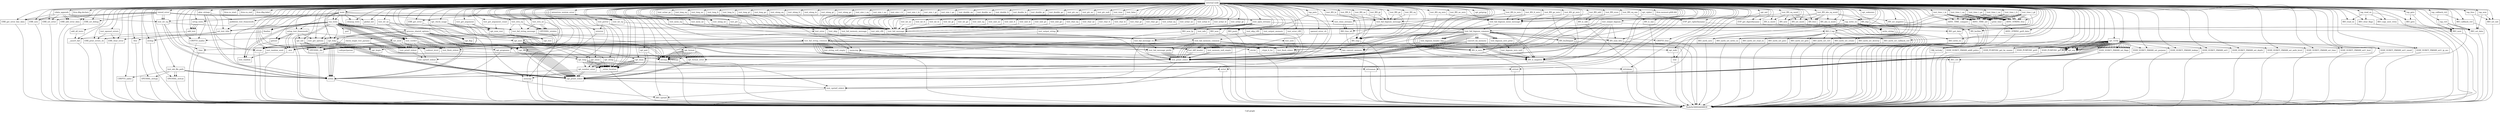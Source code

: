digraph "Call graph" {
	label="Call graph";

	Node0x56002b5ea0b0 [shape=record,label="{external node}"];
	Node0x56002b5ea0b0 -> Node0x56002b648860;
	Node0x56002b5ea0b0 -> Node0x56002b648930;
	Node0x56002b5ea0b0 -> Node0x56002b648b00;
	Node0x56002b5ea0b0 -> Node0x56002b5e8c40;
	Node0x56002b5ea0b0 -> Node0x56002b5e8d20;
	Node0x56002b5ea0b0 -> Node0x56002b648c00;
	Node0x56002b5ea0b0 -> Node0x56002b648ca0;
	Node0x56002b5ea0b0 -> Node0x56002b648c30;
	Node0x56002b5ea0b0 -> Node0x56002b5e8b60;
	Node0x56002b5ea0b0 -> Node0x56002b648de0;
	Node0x56002b5ea0b0 -> Node0x56002b648890;
	Node0x56002b5ea0b0 -> Node0x56002b648a50;
	Node0x56002b5ea0b0 -> Node0x56002b648900;
	Node0x56002b5ea0b0 -> Node0x56002b5e8ee0;
	Node0x56002b5ea0b0 -> Node0x56002b5e8fb0;
	Node0x56002b5ea0b0 -> Node0x56002b5e9050;
	Node0x56002b5ea0b0 -> Node0x56002b5e90c0;
	Node0x56002b5ea0b0 -> Node0x56002b5e9130;
	Node0x56002b5ea0b0 -> Node0x56002b5c1d10;
	Node0x56002b5ea0b0 -> Node0x56002b5c1f70;
	Node0x56002b5ea0b0 -> Node0x56002b5c2160;
	Node0x56002b5ea0b0 -> Node0x56002b5c21d0;
	Node0x56002b5ea0b0 -> Node0x56002b5c2270;
	Node0x56002b5ea0b0 -> Node0x56002b5c2310;
	Node0x56002b5ea0b0 -> Node0x56002b5c23b0;
	Node0x56002b5ea0b0 -> Node0x56002b857200;
	Node0x56002b5ea0b0 -> Node0x56002b8572a0;
	Node0x56002b5ea0b0 -> Node0x56002b857340;
	Node0x56002b5ea0b0 -> Node0x56002b8573b0;
	Node0x56002b5ea0b0 -> Node0x56002b857500;
	Node0x56002b5ea0b0 -> Node0x56002b857420;
	Node0x56002b5ea0b0 -> Node0x56002b8575a0;
	Node0x56002b5ea0b0 -> Node0x56002b857610;
	Node0x56002b5ea0b0 -> Node0x56002b8576b0;
	Node0x56002b5ea0b0 -> Node0x56002b857760;
	Node0x56002b5ea0b0 -> Node0x56002b857970;
	Node0x56002b5ea0b0 -> Node0x56002b8579a0;
	Node0x56002b5ea0b0 -> Node0x56002b857a50;
	Node0x56002b5ea0b0 -> Node0x56002b857bd0;
	Node0x56002b5ea0b0 -> Node0x56002b854ca0;
	Node0x56002b5ea0b0 -> Node0x56002b855050;
	Node0x56002b5ea0b0 -> Node0x56002b855160;
	Node0x56002b5ea0b0 -> Node0x56002b855270;
	Node0x56002b5ea0b0 -> Node0x56002b854f70;
	Node0x56002b5ea0b0 -> Node0x56002b8552a0;
	Node0x56002b5ea0b0 -> Node0x56002b5c1fa0;
	Node0x56002b5ea0b0 -> Node0x56002b857450;
	Node0x56002b5ea0b0 -> Node0x56002b5c2450;
	Node0x56002b5ea0b0 -> Node0x56002b5c20c0;
	Node0x56002b5ea0b0 -> Node0x56002b854d40;
	Node0x56002b5ea0b0 -> Node0x56002b5c1e30;
	Node0x56002b5ea0b0 -> Node0x56002b855480;
	Node0x56002b5ea0b0 -> Node0x56002b8554b0;
	Node0x56002b5ea0b0 -> Node0x56002b855650;
	Node0x56002b5ea0b0 -> Node0x56002b855730;
	Node0x56002b5ea0b0 -> Node0x56002b855760;
	Node0x56002b5ea0b0 -> Node0x56002b8557d0;
	Node0x56002b5ea0b0 -> Node0x56002b8558b0;
	Node0x56002b5ea0b0 -> Node0x56002b855a00;
	Node0x56002b5ea0b0 -> Node0x56002b855a30;
	Node0x56002b5ea0b0 -> Node0x56002b855ba0;
	Node0x56002b5ea0b0 -> Node0x56002b855bd0;
	Node0x56002b5ea0b0 -> Node0x56002b6489e0;
	Node0x56002b5ea0b0 -> Node0x56002b855da0;
	Node0x56002b5ea0b0 -> Node0x56002b855e40;
	Node0x56002b5ea0b0 -> Node0x56002b855ee0;
	Node0x56002b5ea0b0 -> Node0x56002b855f80;
	Node0x56002b5ea0b0 -> Node0x56002b856020;
	Node0x56002b5ea0b0 -> Node0x56002b8560c0;
	Node0x56002b5ea0b0 -> Node0x56002b856160;
	Node0x56002b5ea0b0 -> Node0x56002b856200;
	Node0x56002b5ea0b0 -> Node0x56002b8562a0;
	Node0x56002b5ea0b0 -> Node0x56002b856340;
	Node0x56002b5ea0b0 -> Node0x56002b8563e0;
	Node0x56002b5ea0b0 -> Node0x56002b856480;
	Node0x56002b5ea0b0 -> Node0x56002b854500;
	Node0x56002b5ea0b0 -> Node0x56002b8545a0;
	Node0x56002b5ea0b0 -> Node0x56002b854640;
	Node0x56002b5ea0b0 -> Node0x56002b8546e0;
	Node0x56002b5ea0b0 -> Node0x56002b854780;
	Node0x56002b5ea0b0 -> Node0x56002b854820;
	Node0x56002b5ea0b0 -> Node0x56002b8548c0;
	Node0x56002b5ea0b0 -> Node0x56002b854960;
	Node0x56002b5ea0b0 -> Node0x56002b854a00;
	Node0x56002b5ea0b0 -> Node0x56002b854aa0;
	Node0x56002b5ea0b0 -> Node0x56002b854b40;
	Node0x56002b5ea0b0 -> Node0x56002b854be0;
	Node0x56002b5ea0b0 -> Node0x56002b627d80;
	Node0x56002b5ea0b0 -> Node0x56002b627e20;
	Node0x56002b5ea0b0 -> Node0x56002b627ec0;
	Node0x56002b5ea0b0 -> Node0x56002b627f60;
	Node0x56002b5ea0b0 -> Node0x56002b628000;
	Node0x56002b5ea0b0 -> Node0x56002b6280a0;
	Node0x56002b5ea0b0 -> Node0x56002b5e8c70;
	Node0x56002b5ea0b0 -> Node0x56002b628170;
	Node0x56002b5ea0b0 -> Node0x56002b628210;
	Node0x56002b5ea0b0 -> Node0x56002b6282b0;
	Node0x56002b5ea0b0 -> Node0x56002b628350;
	Node0x56002b5ea0b0 -> Node0x56002b6283f0;
	Node0x56002b5ea0b0 -> Node0x56002b628490;
	Node0x56002b5ea0b0 -> Node0x56002b628530;
	Node0x56002b5ea0b0 -> Node0x56002b6285d0;
	Node0x56002b5ea0b0 -> Node0x56002b628670;
	Node0x56002b5ea0b0 -> Node0x56002b628710;
	Node0x56002b5ea0b0 -> Node0x56002b6287b0;
	Node0x56002b5ea0b0 -> Node0x56002b628850;
	Node0x56002b5ea0b0 -> Node0x56002b6288f0;
	Node0x56002b5ea0b0 -> Node0x56002b628990;
	Node0x56002b5ea0b0 -> Node0x56002b628a30;
	Node0x56002b5ea0b0 -> Node0x56002b628ad0;
	Node0x56002b5ea0b0 -> Node0x56002b628b70;
	Node0x56002b5ea0b0 -> Node0x56002b628c10;
	Node0x56002b5ea0b0 -> Node0x56002b628cb0;
	Node0x56002b5ea0b0 -> Node0x56002b857640;
	Node0x56002b5ea0b0 -> Node0x56002b628d80;
	Node0x56002b5ea0b0 -> Node0x56002b628e20;
	Node0x56002b5ea0b0 -> Node0x56002b5e8bd0;
	Node0x56002b5ea0b0 -> Node0x56002b629010;
	Node0x56002b5ea0b0 -> Node0x56002b629040;
	Node0x56002b5ea0b0 -> Node0x56002b629180;
	Node0x56002b5ea0b0 -> Node0x56002b629220;
	Node0x56002b5ea0b0 -> Node0x56002b629350;
	Node0x56002b5ea0b0 -> Node0x56002b629380;
	Node0x56002b5ea0b0 -> Node0x56002b6294c0;
	Node0x56002b5ea0b0 -> Node0x56002b6295d0;
	Node0x56002b5ea0b0 -> Node0x56002b629600;
	Node0x56002b5ea0b0 -> Node0x56002b629700;
	Node0x56002b5ea0b0 -> Node0x56002b629860;
	Node0x56002b5ea0b0 -> Node0x56002b6298d0;
	Node0x56002b5ea0b0 -> Node0x56002b626db0;
	Node0x56002b5ea0b0 -> Node0x56002b626de0;
	Node0x56002b5ea0b0 -> Node0x56002b626ea0;
	Node0x56002b5ea0b0 -> Node0x56002b626f60;
	Node0x56002b5ea0b0 -> Node0x56002b627060;
	Node0x56002b5ea0b0 -> Node0x56002b6271e0;
	Node0x56002b5ea0b0 -> Node0x56002b627210;
	Node0x56002b5ea0b0 -> Node0x56002b627280;
	Node0x56002b5ea0b0 -> Node0x56002b6273d0;
	Node0x56002b5ea0b0 -> Node0x56002b627440;
	Node0x56002b5ea0b0 -> Node0x56002b627590;
	Node0x56002b5ea0b0 -> Node0x56002b627600;
	Node0x56002b5ea0b0 -> Node0x56002b627790;
	Node0x56002b5ea0b0 -> Node0x56002b627830;
	Node0x56002b5ea0b0 -> Node0x56002b6278a0;
	Node0x56002b5ea0b0 -> Node0x56002b627990;
	Node0x56002b5ea0b0 -> Node0x56002b6279c0;
	Node0x56002b5ea0b0 -> Node0x56002b627ac0;
	Node0x56002b5ea0b0 -> Node0x56002b627b60;
	Node0x56002b5ea0b0 -> Node0x56002b627af0;
	Node0x56002b5ea0b0 -> Node0x56002b627cf0;
	Node0x56002b5ea0b0 -> Node0x56002b629c00;
	Node0x56002b5ea0b0 -> Node0x56002b629c70;
	Node0x56002b5ea0b0 -> Node0x56002b629ca0;
	Node0x56002b5ea0b0 -> Node0x56002b629d50;
	Node0x56002b5ea0b0 -> Node0x56002b629f60;
	Node0x56002b5ea0b0 -> Node0x56002b629fd0;
	Node0x56002b5ea0b0 -> Node0x56002b62a000;
	Node0x56002b5ea0b0 -> Node0x56002b62a230;
	Node0x56002b5ea0b0 -> Node0x56002b62a300;
	Node0x56002b5ea0b0 -> Node0x56002b62a400;
	Node0x56002b5ea0b0 -> Node0x56002b62a430;
	Node0x56002b5ea0b0 -> Node0x56002b62a5b0;
	Node0x56002b5ea0b0 -> Node0x56002b62a730;
	Node0x56002b5ea0b0 -> Node0x56002b62a8b0;
	Node0x56002b5ea0b0 -> Node0x56002b62aa30;
	Node0x56002b5ea0b0 -> Node0x56002b62ac20;
	Node0x56002b5ea0b0 -> Node0x56002b62ac90;
	Node0x56002b5ea0b0 -> Node0x56002b5c1ea0;
	Node0x56002b5ea0b0 -> Node0x56002b5c2650;
	Node0x56002b5ea0b0 -> Node0x56002b62acc0;
	Node0x56002b5ea0b0 -> Node0x56002b5decf0;
	Node0x56002b5ea0b0 -> Node0x56002b5ded60;
	Node0x56002b5ea0b0 -> Node0x56002b5deea0;
	Node0x56002b5ea0b0 -> Node0x56002b5def40;
	Node0x56002b5ea0b0 -> Node0x56002b5defb0;
	Node0x56002b5ea0b0 -> Node0x56002b5df0a0;
	Node0x56002b5ea0b0 -> Node0x56002b5c2880;
	Node0x56002b5ea0b0 -> Node0x56002b5df0d0;
	Node0x56002b5ea0b0 -> Node0x56002b5df190;
	Node0x56002b5ea0b0 -> Node0x56002b5df380;
	Node0x56002b5ea0b0 -> Node0x56002b5df430;
	Node0x56002b5ea0b0 -> Node0x56002b5df460;
	Node0x56002b5ea0b0 -> Node0x56002b5df6e0;
	Node0x56002b5ea0b0 -> Node0x56002b5df710;
	Node0x56002b5ea0b0 -> Node0x56002b5df900;
	Node0x56002b5ea0b0 -> Node0x56002b5df930;
	Node0x56002b5ea0b0 -> Node0x56002b5dfb20;
	Node0x56002b5ea0b0 -> Node0x56002b5c2810;
	Node0x56002b5ea0b0 -> Node0x56002b5dfb50;
	Node0x56002b5ea0b0 -> Node0x56002b5dfd10;
	Node0x56002b5ea0b0 -> Node0x56002b5dfd80;
	Node0x56002b5ea0b0 -> Node0x56002b5dfdf0;
	Node0x56002b5ea0b0 -> Node0x56002b5dfe60;
	Node0x56002b5ea0b0 -> Node0x56002b5dfed0;
	Node0x56002b5ea0b0 -> Node0x56002b5e0310;
	Node0x56002b5ea0b0 -> Node0x56002b5e0380;
	Node0x56002b5ea0b0 -> Node0x56002b5e03f0;
	Node0x56002b5ea0b0 -> Node0x56002b5e0460;
	Node0x56002b5ea0b0 -> Node0x56002b5e04d0;
	Node0x56002b5ea0b0 -> Node0x56002b5e0d50;
	Node0x56002b5ea0b0 -> Node0x56002b5e0dc0;
	Node0x56002b5ea0b0 -> Node0x56002b5e0e30;
	Node0x56002b5ea0b0 -> Node0x56002b5e0ea0;
	Node0x56002b5ea0b0 -> Node0x56002b5c26f0;
	Node0x56002b5ea0b0 -> Node0x56002b5e1210;
	Node0x56002b5ea0b0 -> Node0x56002b5e11a0;
	Node0x56002b5ea0b0 -> Node0x56002b5e12f0;
	Node0x56002b5ea0b0 -> Node0x56002b5c27a0;
	Node0x56002b5ea0b0 -> Node0x56002b5e13c0;
	Node0x56002b5ea0b0 -> Node0x56002b8551d0;
	Node0x56002b5ea0b0 -> Node0x56002b8550c0;
	Node0x56002b5ea0b0 -> Node0x56002b5c2680;
	Node0x56002b5ea0b0 -> Node0x56002b854d10;
	Node0x56002b5ea0b0 -> Node0x56002b5e1420;
	Node0x56002b5ea0b0 -> Node0x56002b5e15b0;
	Node0x56002b5ea0b0 -> Node0x56002b5e1620;
	Node0x56002b5ea0b0 -> Node0x56002b854fe0;
	Node0x56002b5ea0b0 -> Node0x56002b5e1720;
	Node0x56002b5ea0b0 -> Node0x56002b8570e0;
	Node0x56002b5ea0b0 -> Node0x56002b5e17c0;
	Node0x56002b5ea0b0 -> Node0x56002b855350;
	Node0x56002b5ea0b0 -> Node0x56002b5c2050;
	Node0x56002b5ea0b0 -> Node0x56002b5e18c0;
	Node0x56002b5ea0b0 -> Node0x56002b857150;
	Node0x56002b5ea0b0 -> Node0x56002b5e19c0;
	Node0x56002b5ea0b0 -> Node0x56002b628e80;
	Node0x56002b5ea0b0 -> Node0x56002b5e1d60;
	Node0x56002b5ea0b0 -> Node0x56002b5e2260;
	Node0x56002b5ea0b0 -> Node0x56002b6297a0;
	Node0x56002b5ea0b0 -> Node0x56002b5e23f0;
	Node0x56002b5ea0b0 -> Node0x56002b5e2560;
	Node0x56002b5ea0b0 -> Node0x56002b5e2a50;
	Node0x56002b5ea0b0 -> Node0x56002b629970;
	Node0x56002b5ea0b0 -> Node0x56002b5e2ca0;
	Node0x56002b5ea0b0 -> Node0x56002b5e2d10;
	Node0x56002b5ea0b0 -> Node0x56002b629560;
	Node0x56002b5ea0b0 -> Node0x56002b5e2f80;
	Node0x56002b5ea0b0 -> Node0x56002b854db0;
	Node0x56002b5ea0b0 -> Node0x56002b5e1500;
	Node0x56002b5ea0b0 -> Node0x56002b5e3120;
	Node0x56002b5ea0b0 -> Node0x56002b5e37a0;
	Node0x56002b5ea0b0 -> Node0x56002b5e31c0;
	Node0x56002b5ea0b0 -> Node0x56002b5e3a00;
	Node0x56002b5ea0b0 -> Node0x56002b5e3150;
	Node0x56002b5ea0b0 -> Node0x56002b5e3bb0;
	Node0x56002b5ea0b0 -> Node0x56002b5e32c0;
	Node0x56002b5ea0b0 -> Node0x56002b66a8a0;
	Node0x56002b5ea0b0 -> Node0x56002b5e3330;
	Node0x56002b5ea0b0 -> Node0x56002b66aa00;
	Node0x56002b5ea0b0 -> Node0x56002b5e33a0;
	Node0x56002b5ea0b0 -> Node0x56002b66ab80;
	Node0x56002b5ea0b0 -> Node0x56002b5e3410;
	Node0x56002b5ea0b0 -> Node0x56002b66ac90;
	Node0x56002b5ea0b0 -> Node0x56002b5e3480;
	Node0x56002b5ea0b0 -> Node0x56002b66ad80;
	Node0x56002b5ea0b0 -> Node0x56002b5e34f0;
	Node0x56002b5ea0b0 -> Node0x56002b5e3810;
	Node0x56002b5ea0b0 -> Node0x56002b66ae20;
	Node0x56002b5ea0b0 -> Node0x56002b5e3840;
	Node0x56002b5ea0b0 -> Node0x56002b66ac20;
	Node0x56002b5ea0b0 -> Node0x56002b66a940;
	Node0x56002b5ea0b0 -> Node0x56002b5e3aa0;
	Node0x56002b5ea0b0 -> Node0x56002b5e3a30;
	Node0x56002b5ea0b0 -> Node0x56002b5e3b50;
	Node0x56002b5ea0b0 -> Node0x56002b5e38b0;
	Node0x56002b5ea0b0 -> Node0x56002b5dcdc0;
	Node0x56002b648930 [shape=record,label="{preserves_system_error}"];
	Node0x56002b648930 -> Node0x56002b648890;
	Node0x56002b648930 -> Node0x56002b648a50;
	Node0x56002b648930 -> Node0x56002b648890;
	Node0x56002b648930 -> Node0x56002b6489e0;
	Node0x56002b648860 [shape=record,label="{setup_tests}"];
	Node0x56002b648860 -> Node0x56002b648900;
	Node0x56002b648860 -> Node0x56002b648900;
	Node0x56002b648860 -> Node0x56002b648900;
	Node0x56002b648b00 [shape=record,label="{vdata_appends}"];
	Node0x56002b648b00 -> Node0x56002b648c00;
	Node0x56002b648b00 -> Node0x56002b648ca0;
	Node0x56002b648b00 -> Node0x56002b648c30;
	Node0x56002b648b00 -> Node0x56002b648de0;
	Node0x56002b648b00 -> Node0x56002b648de0;
	Node0x56002b648b00 -> Node0x56002b5e8b60;
	Node0x56002b648b00 -> Node0x56002b5e8bd0;
	Node0x56002b5e8c40 [shape=record,label="{raised_error}"];
	Node0x56002b5e8c40 -> Node0x56002b648c00;
	Node0x56002b5e8c40 -> Node0x56002b648ca0;
	Node0x56002b5e8c40 -> Node0x56002b648c30;
	Node0x56002b5e8c40 -> Node0x56002b5e8b60;
	Node0x56002b5e8c40 -> Node0x56002b5e8c70;
	Node0x56002b5e8c40 -> Node0x56002b6489e0;
	Node0x56002b5e8c40 -> Node0x56002b6489e0;
	Node0x56002b5e8c40 -> Node0x56002b5e8bd0;
	Node0x56002b5e8c40 -> Node0x56002b5e8bd0;
	Node0x56002b857500 [shape=record,label="{llvm.dbg.label}"];
	Node0x56002b5c1f70 [shape=record,label="{time}"];
	Node0x56002b5c1f70 -> Node0x56002b648830;
	Node0x56002b5c2160 [shape=record,label="{pulldown_test_framework}"];
	Node0x56002b5c2160 -> Node0x56002b5c21d0;
	Node0x56002b5c21d0 [shape=record,label="{set_test_title}"];
	Node0x56002b5c21d0 -> Node0x56002b5c2270;
	Node0x56002b5c21d0 -> Node0x56002b5c2310;
	Node0x56002b5c2270 [shape=record,label="{free}"];
	Node0x56002b5c2270 -> Node0x56002b648830;
	Node0x56002b5c2310 [shape=record,label="{strdup}"];
	Node0x56002b5c2310 -> Node0x56002b648830;
	Node0x56002b5c23b0 [shape=record,label="{run_tests}"];
	Node0x56002b5c23b0 -> Node0x56002b5c2420;
	Node0x56002b5c23b0 -> Node0x56002b5c1fa0;
	Node0x56002b5c23b0 -> Node0x56002b5c1fa0;
	Node0x56002b5c23b0 -> Node0x56002b5c1fa0;
	Node0x56002b5c23b0 -> Node0x56002b5c2050;
	Node0x56002b5c23b0 -> Node0x56002b5c2450;
	Node0x56002b5c23b0 -> Node0x56002b5c1fa0;
	Node0x56002b5c23b0 -> Node0x56002b5c1fa0;
	Node0x56002b5c23b0 -> Node0x56002b5c2050;
	Node0x56002b5c23b0 -> Node0x56002b5c21d0;
	Node0x56002b5c23b0 -> Node0x56002b648830;
	Node0x56002b5c23b0 -> Node0x56002b5c2500;
	Node0x56002b5c23b0 -> Node0x56002b5c2570;
	Node0x56002b5c23b0 -> Node0x56002b5c1fa0;
	Node0x56002b5c23b0 -> Node0x56002b5c1fa0;
	Node0x56002b5c23b0 -> Node0x56002b5c2050;
	Node0x56002b5c23b0 -> Node0x56002b5c2450;
	Node0x56002b5c23b0 -> Node0x56002b5c25e0;
	Node0x56002b5c23b0 -> Node0x56002b5c21d0;
	Node0x56002b5c23b0 -> Node0x56002b648830;
	Node0x56002b5c23b0 -> Node0x56002b5c2570;
	Node0x56002b5c23b0 -> Node0x56002b5c2500;
	Node0x56002b5c23b0 -> Node0x56002b5c2500;
	Node0x56002b5c23b0 -> Node0x56002b5c2500;
	Node0x56002b5c2420 [shape=record,label="{process_shared_options}"];
	Node0x56002b5c2420 -> Node0x56002b5c2650;
	Node0x56002b5c2420 -> Node0x56002b5c26f0;
	Node0x56002b5c2420 -> Node0x56002b5c1e30;
	Node0x56002b5c2420 -> Node0x56002b5c2680;
	Node0x56002b5c2420 -> Node0x56002b5c27a0;
	Node0x56002b5c2420 -> Node0x56002b5c2810;
	Node0x56002b5c2420 -> Node0x56002b5c27a0;
	Node0x56002b5c2420 -> Node0x56002b5c2810;
	Node0x56002b5c2420 -> Node0x56002b5c2880;
	Node0x56002b5c2420 -> Node0x56002b5c2810;
	Node0x56002b5c2420 -> Node0x56002b5c2880;
	Node0x56002b5c2420 -> Node0x56002b5c2810;
	Node0x56002b5c2420 -> Node0x56002b5c2880;
	Node0x56002b5c2420 -> Node0x56002b5c1dc0;
	Node0x56002b5c2420 -> Node0x56002b8570b0;
	Node0x56002b5c2500 [shape=record,label="{test_verdict}"];
	Node0x56002b5c2500 -> Node0x56002b5c2050;
	Node0x56002b5c2500 -> Node0x56002b857150;
	Node0x56002b5c2500 -> Node0x56002b5c1fa0;
	Node0x56002b5c2500 -> Node0x56002b8570e0;
	Node0x56002b5c2500 -> Node0x56002b5c1fa0;
	Node0x56002b5c2500 -> Node0x56002b5c1fa0;
	Node0x56002b5c2500 -> Node0x56002b5c2050;
	Node0x56002b6295d0 [shape=record,label="{test_mem_ne}"];
	Node0x56002b6295d0 -> Node0x56002b6294c0;
	Node0x56002b6295d0 -> Node0x56002b629560;
	Node0x56002b629600 [shape=record,label="{test_BN_eq}"];
	Node0x56002b629600 -> Node0x56002b629700;
	Node0x56002b629600 -> Node0x56002b6297a0;
	Node0x56002b629700 [shape=record,label="{BN_cmp}"];
	Node0x56002b629700 -> Node0x56002b648830;
	Node0x56002b629860 [shape=record,label="{test_BN_eq_zero}"];
	Node0x56002b629860 -> Node0x56002b6298d0;
	Node0x56002b629860 -> Node0x56002b629970;
	Node0x56002b6298d0 [shape=record,label="{BN_is_zero}"];
	Node0x56002b6298d0 -> Node0x56002b648830;
	Node0x56002b626db0 [shape=record,label="{test_BN_ne}"];
	Node0x56002b626db0 -> Node0x56002b629700;
	Node0x56002b626db0 -> Node0x56002b6297a0;
	Node0x56002b626de0 [shape=record,label="{test_BN_ne_zero}"];
	Node0x56002b626de0 -> Node0x56002b6298d0;
	Node0x56002b626de0 -> Node0x56002b629970;
	Node0x56002b626ea0 [shape=record,label="{test_BN_gt}"];
	Node0x56002b626ea0 -> Node0x56002b629700;
	Node0x56002b626ea0 -> Node0x56002b6297a0;
	Node0x56002b626f60 [shape=record,label="{test_BN_gt_zero}"];
	Node0x56002b626f60 -> Node0x56002b627060;
	Node0x56002b626f60 -> Node0x56002b6298d0;
	Node0x56002b626f60 -> Node0x56002b629970;
	Node0x56002b5e3120 [shape=record,label="{BIO_meth_new}"];
	Node0x56002b5e3120 -> Node0x56002b648830;
	Node0x56002b5e37a0 [shape=record,label="{tap_write_ex}"];
	Node0x56002b5e37a0 -> Node0x56002b5e3810;
	Node0x56002b5e37a0 -> Node0x56002b5e38b0;
	Node0x56002b5e37a0 -> Node0x56002b5e3840;
	Node0x56002b5e37a0 -> Node0x56002b5e9050;
	Node0x56002b5e37a0 -> Node0x56002b5e3960;
	Node0x56002b5e37a0 -> Node0x56002b5e3960;
	Node0x56002b5e37a0 -> Node0x56002b5e3960;
	Node0x56002b5e37a0 -> Node0x56002b5e3840;
	Node0x56002b5e31c0 [shape=record,label="{BIO_meth_set_write_ex}"];
	Node0x56002b5e31c0 -> Node0x56002b648830;
	Node0x56002b5e3a00 [shape=record,label="{tap_read_ex}"];
	Node0x56002b5e3a00 -> Node0x56002b5e3810;
	Node0x56002b5e3a00 -> Node0x56002b5e3aa0;
	Node0x56002b5e3a00 -> Node0x56002b5e3a30;
	Node0x56002b5e3a00 -> Node0x56002b5e3b50;
	Node0x56002b5e3150 [shape=record,label="{BIO_meth_set_read_ex}"];
	Node0x56002b5e3150 -> Node0x56002b648830;
	Node0x56002b5e3bb0 [shape=record,label="{tap_puts}"];
	Node0x56002b5e3bb0 -> Node0x56002b857610;
	Node0x56002b5e3bb0 -> Node0x56002b5e37a0;
	Node0x56002b5e32c0 [shape=record,label="{BIO_meth_set_puts}"];
	Node0x56002b5e32c0 -> Node0x56002b648830;
	Node0x56002b66a8a0 [shape=record,label="{tap_gets}"];
	Node0x56002b66a8a0 -> Node0x56002b5e3810;
	Node0x56002b66a8a0 -> Node0x56002b66a940;
	Node0x56002b5e3330 [shape=record,label="{BIO_meth_set_gets}"];
	Node0x56002b5e3330 -> Node0x56002b648830;
	Node0x56002b66aa00 [shape=record,label="{tap_ctrl}"];
	Node0x56002b66aa00 -> Node0x56002b5e3810;
	Node0x56002b66aa00 -> Node0x56002b5e3840;
	Node0x56002b66aa00 -> Node0x56002b5e18c0;
	Node0x56002b5e33a0 [shape=record,label="{BIO_meth_set_ctrl}"];
	Node0x56002b5e33a0 -> Node0x56002b648830;
	Node0x56002b66ab80 [shape=record,label="{tap_new}"];
	Node0x56002b66ab80 -> Node0x56002b5e3840;
	Node0x56002b66ab80 -> Node0x56002b66ac20;
	Node0x56002b5e3410 [shape=record,label="{BIO_meth_set_create}"];
	Node0x56002b5e3410 -> Node0x56002b648830;
	Node0x56002b66ac90 [shape=record,label="{tap_free}"];
	Node0x56002b66ac90 -> Node0x56002b5e3840;
	Node0x56002b66ac90 -> Node0x56002b66ac20;
	Node0x56002b5e3480 [shape=record,label="{BIO_meth_set_destroy}"];
	Node0x56002b5e3480 -> Node0x56002b648830;
	Node0x56002b66ad80 [shape=record,label="{tap_callback_ctrl}"];
	Node0x56002b66ad80 -> Node0x56002b5e3810;
	Node0x56002b66ad80 -> Node0x56002b66ae20;
	Node0x56002b5e34f0 [shape=record,label="{BIO_meth_set_callback_ctrl}"];
	Node0x56002b5e34f0 -> Node0x56002b648830;
	Node0x56002b5e8d20 [shape=record,label="{llvm.dbg.declare}"];
	Node0x56002b648c00 [shape=record,label="{ERR_new}"];
	Node0x56002b648c00 -> Node0x56002b648830;
	Node0x56002b648ca0 [shape=record,label="{ERR_set_debug}"];
	Node0x56002b648ca0 -> Node0x56002b648830;
	Node0x56002b648c30 [shape=record,label="{ERR_set_error}"];
	Node0x56002b648c30 -> Node0x56002b648830;
	Node0x56002b5e8b60 [shape=record,label="{ERR_get_error_line_data}"];
	Node0x56002b5e8b60 -> Node0x56002b648830;
	Node0x56002b648de0 [shape=record,label="{ERR_add_error_data}"];
	Node0x56002b648de0 -> Node0x56002b648830;
	Node0x56002b648890 [shape=record,label="{__errno_location}"];
	Node0x56002b648890 -> Node0x56002b648830;
	Node0x56002b648a50 [shape=record,label="{ERR_get_error}"];
	Node0x56002b648a50 -> Node0x56002b648830;
	Node0x56002b648900 [shape=record,label="{add_test}"];
	Node0x56002b648900 -> Node0x56002b5e8ee0;
	Node0x56002b5e8ee0 [shape=record,label="{__assert_fail}"];
	Node0x56002b5e8ee0 -> Node0x56002b648830;
	Node0x56002b5e8fb0 [shape=record,label="{add_all_tests}"];
	Node0x56002b5e8fb0 -> Node0x56002b5e8ee0;
	Node0x56002b5e9050 [shape=record,label="{subtest_level}"];
	Node0x56002b5e90c0 [shape=record,label="{setup_test_framework}"];
	Node0x56002b5e90c0 -> Node0x56002b5e9130;
	Node0x56002b5e90c0 -> Node0x56002b5e9130;
	Node0x56002b5e90c0 -> Node0x56002b5c1d10;
	Node0x56002b5e90c0 -> Node0x56002b5c1d10;
	Node0x56002b5e90c0 -> Node0x56002b5c1dc0;
	Node0x56002b5e90c0 -> Node0x56002b5c1e30;
	Node0x56002b5e90c0 -> Node0x56002b5c1ea0;
	Node0x56002b5e9130 [shape=record,label="{getenv}"];
	Node0x56002b5e9130 -> Node0x56002b648830;
	Node0x56002b5c1d10 [shape=record,label="{atoi}"];
	Node0x56002b5c1d10 -> Node0x56002b648830;
	Node0x56002b5c1dc0 [shape=record,label="{set_seed}"];
	Node0x56002b5c1dc0 -> Node0x56002b5c1f70;
	Node0x56002b5c1dc0 -> Node0x56002b5e9050;
	Node0x56002b5c1dc0 -> Node0x56002b5c1fa0;
	Node0x56002b5c1dc0 -> Node0x56002b5c2050;
	Node0x56002b5c1dc0 -> Node0x56002b5c20c0;
	Node0x56002b628a30 [shape=record,label="{test_double_gt}"];
	Node0x56002b628a30 -> Node0x56002b855c40;
	Node0x56002b628ad0 [shape=record,label="{test_double_ge}"];
	Node0x56002b628ad0 -> Node0x56002b855c40;
	Node0x56002b628b70 [shape=record,label="{test_ptr_eq}"];
	Node0x56002b628b70 -> Node0x56002b855c40;
	Node0x56002b628c10 [shape=record,label="{test_ptr_ne}"];
	Node0x56002b628c10 -> Node0x56002b855c40;
	Node0x56002b628cb0 [shape=record,label="{test_ptr_null}"];
	Node0x56002b628cb0 -> Node0x56002b855c40;
	Node0x56002b857640 [shape=record,label="{test_ptr}"];
	Node0x56002b857640 -> Node0x56002b855c40;
	Node0x56002b628d80 [shape=record,label="{test_true}"];
	Node0x56002b628d80 -> Node0x56002b855c40;
	Node0x56002b628e20 [shape=record,label="{test_false}"];
	Node0x56002b628e20 -> Node0x56002b855c40;
	Node0x56002b627060 [shape=record,label="{BN_is_negative}"];
	Node0x56002b627060 -> Node0x56002b648830;
	Node0x56002b6271e0 [shape=record,label="{test_BN_ge}"];
	Node0x56002b6271e0 -> Node0x56002b629700;
	Node0x56002b6271e0 -> Node0x56002b6297a0;
	Node0x56002b627210 [shape=record,label="{test_BN_ge_zero}"];
	Node0x56002b627210 -> Node0x56002b627060;
	Node0x56002b627210 -> Node0x56002b6298d0;
	Node0x56002b627210 -> Node0x56002b629970;
	Node0x56002b627280 [shape=record,label="{test_BN_lt}"];
	Node0x56002b627280 -> Node0x56002b629700;
	Node0x56002b627280 -> Node0x56002b6297a0;
	Node0x56002b6273d0 [shape=record,label="{test_BN_lt_zero}"];
	Node0x56002b6273d0 -> Node0x56002b627060;
	Node0x56002b6273d0 -> Node0x56002b6298d0;
	Node0x56002b6273d0 -> Node0x56002b629970;
	Node0x56002b627440 [shape=record,label="{test_BN_le}"];
	Node0x56002b627440 -> Node0x56002b629700;
	Node0x56002b627440 -> Node0x56002b6297a0;
	Node0x56002b627590 [shape=record,label="{test_BN_le_zero}"];
	Node0x56002b627590 -> Node0x56002b627060;
	Node0x56002b627590 -> Node0x56002b6298d0;
	Node0x56002b627590 -> Node0x56002b629970;
	Node0x56002b627600 [shape=record,label="{test_BN_eq_one}"];
	Node0x56002b627600 -> Node0x56002b627790;
	Node0x56002b627600 -> Node0x56002b629970;
	Node0x56002b627790 [shape=record,label="{BN_is_one}"];
	Node0x56002b627790 -> Node0x56002b648830;
	Node0x56002b5e2330 [shape=record,label="{test_bignum_header_line}"];
	Node0x56002b5e2330 -> Node0x56002b857450;
	Node0x56002b5e24f0 [shape=record,label="{test_bignum_zero_print}"];
	Node0x56002b5e24f0 -> Node0x56002b5e2b20;
	Node0x56002b5e24f0 -> Node0x56002b857450;
	Node0x56002b5e2560 [shape=record,label="{BN_bn2binpad}"];
	Node0x56002b5e2560 -> Node0x56002b648830;
	Node0x56002b5e29e0 [shape=record,label="{convert_bn_memory}"];
	Node0x56002b5e29e0 -> Node0x56002b6298d0;
	Node0x56002b5e29e0 -> Node0x56002b5e2bf0;
	Node0x56002b5e29e0 -> Node0x56002b627060;
	Node0x56002b5e29e0 -> Node0x56002b627060;
	Node0x56002b5e29e0 -> Node0x56002b627060;
	Node0x56002b5e29e0 -> Node0x56002b857610;
	Node0x56002b5e29e0 -> Node0x56002b857760;
	Node0x56002b5e2a50 [shape=record,label="{CRYPTO_free}"];
	Node0x56002b5e2a50 -> Node0x56002b648830;
	Node0x56002b5e2bf0 [shape=record,label="{hex_convert_memory}"];
	Node0x56002b5e2b20 [shape=record,label="{test_bignum_zero_null}"];
	Node0x56002b5e2b20 -> Node0x56002b627060;
	Node0x56002b629970 [shape=record,label="{test_fail_bignum_mono_message}"];
	Node0x56002b629970 -> Node0x56002b5e2300;
	Node0x56002b629970 -> Node0x56002b857450;
	Node0x56002b5e2ca0 [shape=record,label="{test_output_bignum}"];
	Node0x56002b5e2ca0 -> Node0x56002b6298d0;
	Node0x56002b5e2ca0 -> Node0x56002b5e2b20;
	Node0x56002b5e2ca0 -> Node0x56002b857450;
	Node0x56002b5e2ca0 -> Node0x56002b5e23f0;
	Node0x56002b5e2ca0 -> Node0x56002b5e2d10;
	Node0x56002b5e2ca0 -> Node0x56002b5e2bf0;
	Node0x56002b5e2ca0 -> Node0x56002b627060;
	Node0x56002b5e2ca0 -> Node0x56002b857450;
	Node0x56002b5e2ca0 -> Node0x56002b5e2300;
	Node0x56002b5e2d10 [shape=record,label="{BN_bn2bin}"];
	Node0x56002b5e2d10 -> Node0x56002b648830;
	Node0x56002b629560 [shape=record,label="{test_fail_memory_message}"];
	Node0x56002b629560 -> Node0x56002b5e2f50;
	Node0x56002b629560 -> Node0x56002b857450;
	Node0x56002b5e2f50 [shape=record,label="{test_fail_memory_common}"];
	Node0x56002b5e2f50 -> Node0x56002b855480;
	Node0x56002b5e2f50 -> Node0x56002b5e2ff0;
	Node0x56002b5e2f50 -> Node0x56002b5e1be0;
	Node0x56002b5e2f50 -> Node0x56002b5e2ff0;
	Node0x56002b5e2f50 -> Node0x56002b5e2ff0;
	Node0x56002b5e2f50 -> Node0x56002b6294c0;
	Node0x56002b5e2f50 -> Node0x56002b5e1be0;
	Node0x56002b5e2f50 -> Node0x56002b5e2bf0;
	Node0x56002b5e2f50 -> Node0x56002b5e2bf0;
	Node0x56002b5e2f50 -> Node0x56002b857450;
	Node0x56002b5e2f50 -> Node0x56002b5e2ff0;
	Node0x56002b5e2f50 -> Node0x56002b857450;
	Node0x56002b5e2f50 -> Node0x56002b5e2ff0;
	Node0x56002b5e2f50 -> Node0x56002b857450;
	Node0x56002b5e2f50 -> Node0x56002b857450;
	Node0x56002b5e2f50 -> Node0x56002b857150;
	Node0x56002b5e2ff0 [shape=record,label="{test_memory_null_empty}"];
	Node0x56002b5e2ff0 -> Node0x56002b857450;
	Node0x56002b5e2ff0 -> Node0x56002b857450;
	Node0x56002b5e2f80 [shape=record,label="{test_output_memory}"];
	Node0x56002b5e2f80 -> Node0x56002b5e2f50;
	Node0x56002b854db0 [shape=record,label="{global_init}"];
	Node0x56002b5e1500 [shape=record,label="{BIO_f_tap}"];
	Node0x56002b5e1500 -> Node0x56002b5e3120;
	Node0x56002b5e1500 -> Node0x56002b5e31c0;
	Node0x56002b5e1500 -> Node0x56002b5e3150;
	Node0x56002b5e1500 -> Node0x56002b5e32c0;
	Node0x56002b5e1500 -> Node0x56002b5e3330;
	Node0x56002b5e1500 -> Node0x56002b5e33a0;
	Node0x56002b5e1500 -> Node0x56002b5e3410;
	Node0x56002b5e1500 -> Node0x56002b5e3480;
	Node0x56002b5e1500 -> Node0x56002b5e34f0;
	Node0x56002b5c2570 [shape=record,label="{finalize}"];
	Node0x56002b5c2570 -> Node0x56002b857200;
	Node0x56002b5c2570 -> Node0x56002b8572a0;
	Node0x56002b5c25e0 [shape=record,label="{gcd}"];
	Node0x56002b857200 [shape=record,label="{ERR_clear_error}"];
	Node0x56002b857200 -> Node0x56002b648830;
	Node0x56002b8572a0 [shape=record,label="{ERR_print_errors_cb}"];
	Node0x56002b8572a0 -> Node0x56002b648830;
	Node0x56002b857340 [shape=record,label="{llvm.va_start}"];
	Node0x56002b8573b0 [shape=record,label="{llvm.va_end}"];
	Node0x56002b8570b0 [shape=record,label="{check_single_test_params}"];
	Node0x56002b8570b0 -> Node0x56002b857420;
	Node0x56002b8570b0 -> Node0x56002b5c1d10;
	Node0x56002b8570b0 -> Node0x56002b857450;
	Node0x56002b8570b0 -> Node0x56002b857450;
	Node0x56002b8570b0 -> Node0x56002b857450;
	Node0x56002b857420 [shape=record,label="{strcmp}"];
	Node0x56002b857420 -> Node0x56002b648830;
	Node0x56002b8575a0 [shape=record,label="{glue_strings}"];
	Node0x56002b8575a0 -> Node0x56002b857610;
	Node0x56002b8575a0 -> Node0x56002b8576b0;
	Node0x56002b8575a0 -> Node0x56002b857640;
	Node0x56002b8575a0 -> Node0x56002b857760;
	Node0x56002b8575a0 -> Node0x56002b857610;
	Node0x56002b857610 [shape=record,label="{strlen}"];
	Node0x56002b857610 -> Node0x56002b648830;
	Node0x56002b8576b0 [shape=record,label="{CRYPTO_malloc}"];
	Node0x56002b8576b0 -> Node0x56002b648830;
	Node0x56002b857760 [shape=record,label="{strcpy}"];
	Node0x56002b857760 -> Node0x56002b648830;
	Node0x56002b857970 [shape=record,label="{test_mk_file_path}"];
	Node0x56002b857970 -> Node0x56002b857610;
	Node0x56002b857970 -> Node0x56002b857610;
	Node0x56002b857970 -> Node0x56002b857610;
	Node0x56002b857970 -> Node0x56002b8579a0;
	Node0x56002b857970 -> Node0x56002b857a50;
	Node0x56002b857970 -> Node0x56002b857bd0;
	Node0x56002b857970 -> Node0x56002b857bd0;
	Node0x56002b8579a0 [shape=record,label="{CRYPTO_zalloc}"];
	Node0x56002b8579a0 -> Node0x56002b648830;
	Node0x56002b857a50 [shape=record,label="{OPENSSL_strlcpy}"];
	Node0x56002b857a50 -> Node0x56002b648830;
	Node0x56002b857bd0 [shape=record,label="{OPENSSL_strlcat}"];
	Node0x56002b857bd0 -> Node0x56002b648830;
	Node0x56002b854ca0 [shape=record,label="{main}"];
	Node0x56002b854ca0 -> Node0x56002b854d10;
	Node0x56002b854ca0 -> Node0x56002b854db0;
	Node0x56002b854ca0 -> Node0x56002b857450;
	Node0x56002b854ca0 -> Node0x56002b5e90c0;
	Node0x56002b854ca0 -> Node0x56002b648860;
	Node0x56002b854ca0 -> Node0x56002b5c23b0;
	Node0x56002b854ca0 -> Node0x56002b854d40;
	Node0x56002b854ca0 -> Node0x56002b854f70;
	Node0x56002b854ca0 -> Node0x56002b5c1e30;
	Node0x56002b854ca0 -> Node0x56002b5c2680;
	Node0x56002b854ca0 -> Node0x56002b5c2160;
	Node0x56002b854ca0 -> Node0x56002b854fe0;
	Node0x56002b855050 [shape=record,label="{test_get_argument_count}"];
	Node0x56002b855050 -> Node0x56002b8550c0;
	Node0x56002b855160 [shape=record,label="{test_get_argument}"];
	Node0x56002b855160 -> Node0x56002b8551d0;
	Node0x56002b855160 -> Node0x56002b855270;
	Node0x56002b855160 -> Node0x56002b8550c0;
	Node0x56002b627e20 [shape=record,label="{test_long_lt}"];
	Node0x56002b627e20 -> Node0x56002b855c40;
	Node0x56002b627ec0 [shape=record,label="{test_long_le}"];
	Node0x56002b627ec0 -> Node0x56002b855c40;
	Node0x56002b627f60 [shape=record,label="{test_long_gt}"];
	Node0x56002b627f60 -> Node0x56002b855c40;
	Node0x56002b628000 [shape=record,label="{test_long_ge}"];
	Node0x56002b628000 -> Node0x56002b855c40;
	Node0x56002b6280a0 [shape=record,label="{test_ulong_eq}"];
	Node0x56002b6280a0 -> Node0x56002b855c40;
	Node0x56002b5e8c70 [shape=record,label="{test_ulong_ne}"];
	Node0x56002b5e8c70 -> Node0x56002b855c40;
	Node0x56002b628170 [shape=record,label="{test_ulong_lt}"];
	Node0x56002b628170 -> Node0x56002b855c40;
	Node0x56002b628210 [shape=record,label="{test_ulong_le}"];
	Node0x56002b628210 -> Node0x56002b855c40;
	Node0x56002b855270 [shape=record,label="{OPENSSL_die}"];
	Node0x56002b855270 -> Node0x56002b648830;
	Node0x56002b854f70 [shape=record,label="{opt_check_usage}"];
	Node0x56002b854f70 -> Node0x56002b8551d0;
	Node0x56002b854f70 -> Node0x56002b8550c0;
	Node0x56002b854f70 -> Node0x56002b857450;
	Node0x56002b854f70 -> Node0x56002b857450;
	Node0x56002b8552a0 [shape=record,label="{opt_printf_stderr}"];
	Node0x56002b8552a0 -> Node0x56002b855350;
	Node0x56002b5c1fa0 [shape=record,label="{test_printf_stdout}"];
	Node0x56002b5c1fa0 -> Node0x56002b8570e0;
	Node0x56002b857450 [shape=record,label="{test_printf_stderr}"];
	Node0x56002b857450 -> Node0x56002b855350;
	Node0x56002b5c2450 [shape=record,label="{test_random}"];
	Node0x56002b5c20c0 [shape=record,label="{test_random_seed}"];
	Node0x56002b5c20c0 -> Node0x56002b5c2450;
	Node0x56002b854d40 [shape=record,label="{cleanup_tests}"];
	Node0x56002b5c1e30 [shape=record,label="{test_get_options}"];
	Node0x56002b855480 [shape=record,label="{test_fail_message_prefix}"];
	Node0x56002b855480 -> Node0x56002b857450;
	Node0x56002b855480 -> Node0x56002b857450;
	Node0x56002b855480 -> Node0x56002b857450;
	Node0x56002b855480 -> Node0x56002b857450;
	Node0x56002b855480 -> Node0x56002b857450;
	Node0x56002b855480 -> Node0x56002b857450;
	Node0x56002b8554b0 [shape=record,label="{test_info_c90}"];
	Node0x56002b8554b0 -> Node0x56002b8555f0;
	Node0x56002b8555f0 [shape=record,label="{test_fail_message_va}"];
	Node0x56002b8555f0 -> Node0x56002b855480;
	Node0x56002b8555f0 -> Node0x56002b855350;
	Node0x56002b8555f0 -> Node0x56002b857450;
	Node0x56002b8555f0 -> Node0x56002b857150;
	Node0x56002b855650 [shape=record,label="{test_info}"];
	Node0x56002b855650 -> Node0x56002b8555f0;
	Node0x56002b855730 [shape=record,label="{test_error_c90}"];
	Node0x56002b855730 -> Node0x56002b8555f0;
	Node0x56002b855730 -> Node0x56002b857450;
	Node0x56002b855760 [shape=record,label="{test_error}"];
	Node0x56002b855760 -> Node0x56002b8555f0;
	Node0x56002b855760 -> Node0x56002b857450;
	Node0x56002b8557d0 [shape=record,label="{test_perror}"];
	Node0x56002b8557d0 -> Node0x56002b648890;
	Node0x56002b8557d0 -> Node0x56002b8558b0;
	Node0x56002b8557d0 -> Node0x56002b855760;
	Node0x56002b8558b0 [shape=record,label="{strerror}"];
	Node0x56002b8558b0 -> Node0x56002b648830;
	Node0x56002b855a00 [shape=record,label="{test_note}"];
	Node0x56002b855a00 -> Node0x56002b855350;
	Node0x56002b855a00 -> Node0x56002b857450;
	Node0x56002b855a00 -> Node0x56002b857150;
	Node0x56002b855a30 [shape=record,label="{test_skip}"];
	Node0x56002b855a30 -> Node0x56002b8555f0;
	Node0x56002b855ba0 [shape=record,label="{test_skip_c90}"];
	Node0x56002b855ba0 -> Node0x56002b8555f0;
	Node0x56002b855ba0 -> Node0x56002b857450;
	Node0x56002b855bd0 [shape=record,label="{test_openssl_errors}"];
	Node0x56002b855bd0 -> Node0x56002b8572a0;
	Node0x56002b855bd0 -> Node0x56002b857200;
	Node0x56002b6489e0 [shape=record,label="{test_int_eq}"];
	Node0x56002b6489e0 -> Node0x56002b855c40;
	Node0x56002b855c40 [shape=record,label="{test_fail_message}"];
	Node0x56002b855c40 -> Node0x56002b8555f0;
	Node0x56002b855da0 [shape=record,label="{test_int_ne}"];
	Node0x56002b855da0 -> Node0x56002b855c40;
	Node0x56002b855e40 [shape=record,label="{test_int_lt}"];
	Node0x56002b855e40 -> Node0x56002b855c40;
	Node0x56002b855ee0 [shape=record,label="{test_int_le}"];
	Node0x56002b855ee0 -> Node0x56002b855c40;
	Node0x56002b855f80 [shape=record,label="{test_int_gt}"];
	Node0x56002b855f80 -> Node0x56002b855c40;
	Node0x56002b856020 [shape=record,label="{test_int_ge}"];
	Node0x56002b856020 -> Node0x56002b855c40;
	Node0x56002b5e8bd0 [shape=record,label="{test_str_eq}"];
	Node0x56002b5e8bd0 -> Node0x56002b857420;
	Node0x56002b5e8bd0 -> Node0x56002b857610;
	Node0x56002b5e8bd0 -> Node0x56002b857610;
	Node0x56002b5e8bd0 -> Node0x56002b628e80;
	Node0x56002b629010 [shape=record,label="{test_str_ne}"];
	Node0x56002b629010 -> Node0x56002b857420;
	Node0x56002b629010 -> Node0x56002b857610;
	Node0x56002b629010 -> Node0x56002b857610;
	Node0x56002b629010 -> Node0x56002b628e80;
	Node0x56002b629040 [shape=record,label="{test_strn_eq}"];
	Node0x56002b629040 -> Node0x56002b629180;
	Node0x56002b629040 -> Node0x56002b629220;
	Node0x56002b629040 -> Node0x56002b629220;
	Node0x56002b629040 -> Node0x56002b628e80;
	Node0x56002b629180 [shape=record,label="{strncmp}"];
	Node0x56002b629180 -> Node0x56002b648830;
	Node0x56002b629220 [shape=record,label="{OPENSSL_strnlen}"];
	Node0x56002b629220 -> Node0x56002b648830;
	Node0x56002b629350 [shape=record,label="{test_strn_ne}"];
	Node0x56002b629350 -> Node0x56002b629180;
	Node0x56002b629350 -> Node0x56002b629220;
	Node0x56002b629350 -> Node0x56002b629220;
	Node0x56002b629350 -> Node0x56002b628e80;
	Node0x56002b629380 [shape=record,label="{test_mem_eq}"];
	Node0x56002b629380 -> Node0x56002b6294c0;
	Node0x56002b629380 -> Node0x56002b629560;
	Node0x56002b6294c0 [shape=record,label="{memcmp}"];
	Node0x56002b6294c0 -> Node0x56002b648830;
	Node0x56002b8560c0 [shape=record,label="{test_uint_eq}"];
	Node0x56002b8560c0 -> Node0x56002b855c40;
	Node0x56002b856160 [shape=record,label="{test_uint_ne}"];
	Node0x56002b856160 -> Node0x56002b855c40;
	Node0x56002b856200 [shape=record,label="{test_uint_lt}"];
	Node0x56002b856200 -> Node0x56002b855c40;
	Node0x56002b8562a0 [shape=record,label="{test_uint_le}"];
	Node0x56002b8562a0 -> Node0x56002b855c40;
	Node0x56002b856340 [shape=record,label="{test_uint_gt}"];
	Node0x56002b856340 -> Node0x56002b855c40;
	Node0x56002b8563e0 [shape=record,label="{test_uint_ge}"];
	Node0x56002b8563e0 -> Node0x56002b855c40;
	Node0x56002b856480 [shape=record,label="{test_char_eq}"];
	Node0x56002b856480 -> Node0x56002b855c40;
	Node0x56002b854500 [shape=record,label="{test_char_ne}"];
	Node0x56002b854500 -> Node0x56002b855c40;
	Node0x56002b8545a0 [shape=record,label="{test_char_lt}"];
	Node0x56002b8545a0 -> Node0x56002b855c40;
	Node0x56002b854640 [shape=record,label="{test_char_le}"];
	Node0x56002b854640 -> Node0x56002b855c40;
	Node0x56002b8546e0 [shape=record,label="{test_char_gt}"];
	Node0x56002b8546e0 -> Node0x56002b855c40;
	Node0x56002b854780 [shape=record,label="{test_char_ge}"];
	Node0x56002b854780 -> Node0x56002b855c40;
	Node0x56002b854820 [shape=record,label="{test_uchar_eq}"];
	Node0x56002b854820 -> Node0x56002b855c40;
	Node0x56002b8548c0 [shape=record,label="{test_uchar_ne}"];
	Node0x56002b8548c0 -> Node0x56002b855c40;
	Node0x56002b854960 [shape=record,label="{test_uchar_lt}"];
	Node0x56002b854960 -> Node0x56002b855c40;
	Node0x56002b854a00 [shape=record,label="{test_uchar_le}"];
	Node0x56002b854a00 -> Node0x56002b855c40;
	Node0x56002b854aa0 [shape=record,label="{test_uchar_gt}"];
	Node0x56002b854aa0 -> Node0x56002b855c40;
	Node0x56002b854b40 [shape=record,label="{test_uchar_ge}"];
	Node0x56002b854b40 -> Node0x56002b855c40;
	Node0x56002b854be0 [shape=record,label="{test_long_eq}"];
	Node0x56002b854be0 -> Node0x56002b855c40;
	Node0x56002b627d80 [shape=record,label="{test_long_ne}"];
	Node0x56002b627d80 -> Node0x56002b855c40;
	Node0x56002b5df6e0 [shape=record,label="{opt_umax}"];
	Node0x56002b5df6e0 -> Node0x56002b648890;
	Node0x56002b5df6e0 -> Node0x56002b648890;
	Node0x56002b5df6e0 -> Node0x56002b5df710;
	Node0x56002b5df6e0 -> Node0x56002b648890;
	Node0x56002b5df6e0 -> Node0x56002b648890;
	Node0x56002b5df6e0 -> Node0x56002b5df320;
	Node0x56002b5df6e0 -> Node0x56002b648890;
	Node0x56002b5df6e0 -> Node0x56002b648890;
	Node0x56002b5df710 [shape=record,label="{strtoumax}"];
	Node0x56002b5df710 -> Node0x56002b648830;
	Node0x56002b5df900 [shape=record,label="{opt_ulong}"];
	Node0x56002b5df900 -> Node0x56002b648890;
	Node0x56002b5df900 -> Node0x56002b648890;
	Node0x56002b5df900 -> Node0x56002b5df930;
	Node0x56002b5df900 -> Node0x56002b648890;
	Node0x56002b5df900 -> Node0x56002b648890;
	Node0x56002b5df900 -> Node0x56002b5df320;
	Node0x56002b5df900 -> Node0x56002b648890;
	Node0x56002b5df900 -> Node0x56002b648890;
	Node0x56002b5df930 [shape=record,label="{strtoul}"];
	Node0x56002b5df930 -> Node0x56002b648830;
	Node0x56002b5dfb20 [shape=record,label="{opt_verify}"];
	Node0x56002b5dfb20 -> Node0x56002b855270;
	Node0x56002b5dfb20 -> Node0x56002b855270;
	Node0x56002b5dfb20 -> Node0x56002b855270;
	Node0x56002b5dfb20 -> Node0x56002b5c2810;
	Node0x56002b5dfb20 -> Node0x56002b5dfb50;
	Node0x56002b5dfb20 -> Node0x56002b5c2810;
	Node0x56002b5dfb20 -> Node0x56002b8552a0;
	Node0x56002b5dfb20 -> Node0x56002b5dfd10;
	Node0x56002b5dfb20 -> Node0x56002b5c2810;
	Node0x56002b5dfb20 -> Node0x56002b5dfd80;
	Node0x56002b5dfb20 -> Node0x56002b5c2810;
	Node0x56002b5dfb20 -> Node0x56002b8552a0;
	Node0x56002b5dfb20 -> Node0x56002b5dfdf0;
	Node0x56002b5dfb20 -> Node0x56002b5dfe60;
	Node0x56002b5dfb20 -> Node0x56002b5dfed0;
	Node0x56002b5dfb20 -> Node0x56002b5c2810;
	Node0x56002b5dfb20 -> Node0x56002b8552a0;
	Node0x56002b5dfb20 -> Node0x56002b5c2810;
	Node0x56002b5dfb20 -> Node0x56002b5e0310;
	Node0x56002b5dfb20 -> Node0x56002b5c2810;
	Node0x56002b5dfb20 -> Node0x56002b8552a0;
	Node0x56002b5dfb20 -> Node0x56002b5e0380;
	Node0x56002b5dfb20 -> Node0x56002b5c2810;
	Node0x56002b5dfb20 -> Node0x56002b5c1d10;
	Node0x56002b5dfb20 -> Node0x56002b5e03f0;
	Node0x56002b5dfb20 -> Node0x56002b5c2810;
	Node0x56002b5dfb20 -> Node0x56002b5c1d10;
	Node0x56002b5dfb20 -> Node0x56002b5e0460;
	Node0x56002b5dfb20 -> Node0x56002b5c2810;
	Node0x56002b5dfb20 -> Node0x56002b5df430;
	Node0x56002b5dfb20 -> Node0x56002b5c2810;
	Node0x56002b5dfb20 -> Node0x56002b8552a0;
	Node0x56002b5dfb20 -> Node0x56002b5e04d0;
	Node0x56002b5dfb20 -> Node0x56002b5c2810;
	Node0x56002b5dfb20 -> Node0x56002b5e0d50;
	Node0x56002b5dfb20 -> Node0x56002b5c2810;
	Node0x56002b5dfb20 -> Node0x56002b5e0dc0;
	Node0x56002b5dfb20 -> Node0x56002b5c2810;
	Node0x56002b5dfb20 -> Node0x56002b5e0e30;
	Node0x56002b5dfb20 -> Node0x56002b5e0ea0;
	Node0x56002b5dfb20 -> Node0x56002b5e0ea0;
	Node0x56002b5dfb20 -> Node0x56002b5e0ea0;
	Node0x56002b5dfb20 -> Node0x56002b5e0ea0;
	Node0x56002b5dfb20 -> Node0x56002b5e0ea0;
	Node0x56002b5dfb20 -> Node0x56002b5e0ea0;
	Node0x56002b5dfb20 -> Node0x56002b5e0ea0;
	Node0x56002b5dfb20 -> Node0x56002b5e0ea0;
	Node0x56002b5dfb20 -> Node0x56002b5e0ea0;
	Node0x56002b5dfb20 -> Node0x56002b5e0ea0;
	Node0x56002b5dfb20 -> Node0x56002b5e0ea0;
	Node0x56002b5dfb20 -> Node0x56002b5e0ea0;
	Node0x56002b5dfb20 -> Node0x56002b5e0ea0;
	Node0x56002b5dfb20 -> Node0x56002b5e0ea0;
	Node0x56002b5dfb20 -> Node0x56002b5e0ea0;
	Node0x56002b5dfb20 -> Node0x56002b5e0ea0;
	Node0x56002b5dfb20 -> Node0x56002b5e0ea0;
	Node0x56002b5dfb20 -> Node0x56002b5e0ea0;
	Node0x56002b5dfb20 -> Node0x56002b5e0ea0;
	Node0x56002b5dfb20 -> Node0x56002b5e0ea0;
	Node0x56002b5c2810 [shape=record,label="{opt_arg}"];
	Node0x56002b5dfb50 [shape=record,label="{OBJ_txt2obj}"];
	Node0x56002b5dfb50 -> Node0x56002b648830;
	Node0x56002b5dfd10 [shape=record,label="{X509_VERIFY_PARAM_add0_policy}"];
	Node0x56002b5dfd10 -> Node0x56002b648830;
	Node0x56002b5dfd80 [shape=record,label="{X509_PURPOSE_get_by_sname}"];
	Node0x56002b5dfd80 -> Node0x56002b648830;
	Node0x56002b5dfdf0 [shape=record,label="{X509_PURPOSE_get0}"];
	Node0x56002b5dfdf0 -> Node0x56002b648830;
	Node0x56002b5dfe60 [shape=record,label="{X509_PURPOSE_get_id}"];
	Node0x56002b5dfe60 -> Node0x56002b648830;
	Node0x56002b5dfed0 [shape=record,label="{X509_VERIFY_PARAM_set_purpose}"];
	Node0x56002b5dfed0 -> Node0x56002b648830;
	Node0x56002b5e0310 [shape=record,label="{X509_VERIFY_PARAM_lookup}"];
	Node0x56002b5e0310 -> Node0x56002b648830;
	Node0x56002b5e0380 [shape=record,label="{X509_VERIFY_PARAM_set1}"];
	Node0x56002b5e0380 -> Node0x56002b648830;
	Node0x56002b5e03f0 [shape=record,label="{X509_VERIFY_PARAM_set_depth}"];
	Node0x56002b5e03f0 -> Node0x56002b648830;
	Node0x56002b5e0460 [shape=record,label="{X509_VERIFY_PARAM_set_auth_level}"];
	Node0x56002b5e0460 -> Node0x56002b648830;
	Node0x56002b5e04d0 [shape=record,label="{X509_VERIFY_PARAM_set_time}"];
	Node0x56002b5e04d0 -> Node0x56002b648830;
	Node0x56002b6282b0 [shape=record,label="{test_ulong_gt}"];
	Node0x56002b6282b0 -> Node0x56002b855c40;
	Node0x56002b628350 [shape=record,label="{test_ulong_ge}"];
	Node0x56002b628350 -> Node0x56002b855c40;
	Node0x56002b6283f0 [shape=record,label="{test_size_t_eq}"];
	Node0x56002b6283f0 -> Node0x56002b855c40;
	Node0x56002b628490 [shape=record,label="{test_size_t_ne}"];
	Node0x56002b628490 -> Node0x56002b855c40;
	Node0x56002b628530 [shape=record,label="{test_size_t_lt}"];
	Node0x56002b628530 -> Node0x56002b855c40;
	Node0x56002b6285d0 [shape=record,label="{test_size_t_le}"];
	Node0x56002b6285d0 -> Node0x56002b855c40;
	Node0x56002b628670 [shape=record,label="{test_size_t_gt}"];
	Node0x56002b628670 -> Node0x56002b855c40;
	Node0x56002b628710 [shape=record,label="{test_size_t_ge}"];
	Node0x56002b628710 -> Node0x56002b855c40;
	Node0x56002b6287b0 [shape=record,label="{test_double_eq}"];
	Node0x56002b6287b0 -> Node0x56002b855c40;
	Node0x56002b628850 [shape=record,label="{test_double_ne}"];
	Node0x56002b628850 -> Node0x56002b855c40;
	Node0x56002b6288f0 [shape=record,label="{test_double_lt}"];
	Node0x56002b6288f0 -> Node0x56002b855c40;
	Node0x56002b628990 [shape=record,label="{test_double_le}"];
	Node0x56002b628990 -> Node0x56002b855c40;
	Node0x56002b627830 [shape=record,label="{test_BN_odd}"];
	Node0x56002b627830 -> Node0x56002b6278a0;
	Node0x56002b627830 -> Node0x56002b629970;
	Node0x56002b6278a0 [shape=record,label="{BN_is_odd}"];
	Node0x56002b6278a0 -> Node0x56002b648830;
	Node0x56002b627990 [shape=record,label="{test_BN_even}"];
	Node0x56002b627990 -> Node0x56002b6278a0;
	Node0x56002b627990 -> Node0x56002b629970;
	Node0x56002b6279c0 [shape=record,label="{test_BN_eq_word}"];
	Node0x56002b6279c0 -> Node0x56002b627ac0;
	Node0x56002b6279c0 -> Node0x56002b627b60;
	Node0x56002b6279c0 -> Node0x56002b627af0;
	Node0x56002b6279c0 -> Node0x56002b6297a0;
	Node0x56002b6279c0 -> Node0x56002b627cf0;
	Node0x56002b627ac0 [shape=record,label="{BN_is_word}"];
	Node0x56002b627ac0 -> Node0x56002b648830;
	Node0x56002b627b60 [shape=record,label="{BN_new}"];
	Node0x56002b627b60 -> Node0x56002b648830;
	Node0x56002b627af0 [shape=record,label="{BN_set_word}"];
	Node0x56002b627af0 -> Node0x56002b648830;
	Node0x56002b627cf0 [shape=record,label="{BN_free}"];
	Node0x56002b627cf0 -> Node0x56002b648830;
	Node0x56002b629c00 [shape=record,label="{test_BN_abs_eq_word}"];
	Node0x56002b629c00 -> Node0x56002b629c70;
	Node0x56002b629c00 -> Node0x56002b627b60;
	Node0x56002b629c00 -> Node0x56002b629ca0;
	Node0x56002b629c00 -> Node0x56002b629d50;
	Node0x56002b629c00 -> Node0x56002b627af0;
	Node0x56002b629c00 -> Node0x56002b6297a0;
	Node0x56002b629c00 -> Node0x56002b627cf0;
	Node0x56002b629c00 -> Node0x56002b627cf0;
	Node0x56002b629c70 [shape=record,label="{BN_abs_is_word}"];
	Node0x56002b629c70 -> Node0x56002b648830;
	Node0x56002b629ca0 [shape=record,label="{BN_dup}"];
	Node0x56002b629ca0 -> Node0x56002b648830;
	Node0x56002b629d50 [shape=record,label="{BN_set_negative}"];
	Node0x56002b629d50 -> Node0x56002b648830;
	Node0x56002b629f60 [shape=record,label="{test_time_t_eq}"];
	Node0x56002b629f60 -> Node0x56002b629fd0;
	Node0x56002b629f60 -> Node0x56002b629fd0;
	Node0x56002b629f60 -> Node0x56002b62a000;
	Node0x56002b629f60 -> Node0x56002b62a0b0;
	Node0x56002b629f60 -> Node0x56002b62a0b0;
	Node0x56002b629f60 -> Node0x56002b855c40;
	Node0x56002b629f60 -> Node0x56002b62a230;
	Node0x56002b629f60 -> Node0x56002b62a230;
	Node0x56002b629fd0 [shape=record,label="{ASN1_TIME_set}"];
	Node0x56002b629fd0 -> Node0x56002b648830;
	Node0x56002b62a000 [shape=record,label="{ASN1_TIME_compare}"];
	Node0x56002b62a000 -> Node0x56002b648830;
	Node0x56002b62a0b0 [shape=record,label="{print_time}"];
	Node0x56002b62a0b0 -> Node0x56002b62a300;
	Node0x56002b62a230 [shape=record,label="{ASN1_STRING_free}"];
	Node0x56002b62a230 -> Node0x56002b648830;
	Node0x56002b62a300 [shape=record,label="{ASN1_STRING_get0_data}"];
	Node0x56002b62a300 -> Node0x56002b648830;
	Node0x56002b62a400 [shape=record,label="{test_time_t_ne}"];
	Node0x56002b62a400 -> Node0x56002b629fd0;
	Node0x56002b62a400 -> Node0x56002b629fd0;
	Node0x56002b62a400 -> Node0x56002b62a000;
	Node0x56002b62a400 -> Node0x56002b62a0b0;
	Node0x56002b62a400 -> Node0x56002b62a0b0;
	Node0x56002b62a400 -> Node0x56002b855c40;
	Node0x56002b62a400 -> Node0x56002b62a230;
	Node0x56002b62a400 -> Node0x56002b62a230;
	Node0x56002b62a430 [shape=record,label="{test_time_t_gt}"];
	Node0x56002b62a430 -> Node0x56002b629fd0;
	Node0x56002b62a430 -> Node0x56002b629fd0;
	Node0x56002b62a430 -> Node0x56002b62a000;
	Node0x56002b62a430 -> Node0x56002b62a0b0;
	Node0x56002b62a430 -> Node0x56002b62a0b0;
	Node0x56002b62a430 -> Node0x56002b855c40;
	Node0x56002b62a430 -> Node0x56002b62a230;
	Node0x56002b62a430 -> Node0x56002b62a230;
	Node0x56002b62a5b0 [shape=record,label="{test_time_t_ge}"];
	Node0x56002b62a5b0 -> Node0x56002b629fd0;
	Node0x56002b62a5b0 -> Node0x56002b629fd0;
	Node0x56002b62a5b0 -> Node0x56002b62a000;
	Node0x56002b62a5b0 -> Node0x56002b62a0b0;
	Node0x56002b62a5b0 -> Node0x56002b62a0b0;
	Node0x56002b62a5b0 -> Node0x56002b855c40;
	Node0x56002b62a5b0 -> Node0x56002b62a230;
	Node0x56002b62a5b0 -> Node0x56002b62a230;
	Node0x56002b62a730 [shape=record,label="{test_time_t_lt}"];
	Node0x56002b62a730 -> Node0x56002b629fd0;
	Node0x56002b62a730 -> Node0x56002b629fd0;
	Node0x56002b62a730 -> Node0x56002b62a000;
	Node0x56002b62a730 -> Node0x56002b62a0b0;
	Node0x56002b62a730 -> Node0x56002b62a0b0;
	Node0x56002b62a730 -> Node0x56002b855c40;
	Node0x56002b62a730 -> Node0x56002b62a230;
	Node0x56002b62a730 -> Node0x56002b62a230;
	Node0x56002b62a8b0 [shape=record,label="{test_time_t_le}"];
	Node0x56002b62a8b0 -> Node0x56002b629fd0;
	Node0x56002b62a8b0 -> Node0x56002b629fd0;
	Node0x56002b62a8b0 -> Node0x56002b62a000;
	Node0x56002b62a8b0 -> Node0x56002b62a0b0;
	Node0x56002b62a8b0 -> Node0x56002b62a0b0;
	Node0x56002b62a8b0 -> Node0x56002b855c40;
	Node0x56002b62a8b0 -> Node0x56002b62a230;
	Node0x56002b62a8b0 -> Node0x56002b62a230;
	Node0x56002b62aa30 [shape=record,label="{opt_progname}"];
	Node0x56002b62aa30 -> Node0x56002b857610;
	Node0x56002b62aa30 -> Node0x56002b62ac20;
	Node0x56002b62ac20 [shape=record,label="{strncpy}"];
	Node0x56002b62ac20 -> Node0x56002b648830;
	Node0x56002b62ac90 [shape=record,label="{opt_getprog}"];
	Node0x56002b5c1ea0 [shape=record,label="{opt_init}"];
	Node0x56002b5c1ea0 -> Node0x56002b5c2650;
	Node0x56002b5c1ea0 -> Node0x56002b62aa30;
	Node0x56002b5c1ea0 -> Node0x56002b855270;
	Node0x56002b5c1ea0 -> Node0x56002b855270;
	Node0x56002b5c1ea0 -> Node0x56002b855270;
	Node0x56002b5c1ea0 -> Node0x56002b857420;
	Node0x56002b5c1ea0 -> Node0x56002b855270;
	Node0x56002b5c1ea0 -> Node0x56002b855270;
	Node0x56002b5c1ea0 -> Node0x56002b855270;
	Node0x56002b5c2650 [shape=record,label="{opt_begin}"];
	Node0x56002b62acc0 [shape=record,label="{opt_format_error}"];
	Node0x56002b62acc0 -> Node0x56002b8552a0;
	Node0x56002b62acc0 -> Node0x56002b8552a0;
	Node0x56002b62acc0 -> Node0x56002b8552a0;
	Node0x56002b5decf0 [shape=record,label="{opt_format}"];
	Node0x56002b5decf0 -> Node0x56002b62acc0;
	Node0x56002b5decf0 -> Node0x56002b62acc0;
	Node0x56002b5decf0 -> Node0x56002b62acc0;
	Node0x56002b5decf0 -> Node0x56002b857420;
	Node0x56002b5decf0 -> Node0x56002b857420;
	Node0x56002b5decf0 -> Node0x56002b62acc0;
	Node0x56002b5decf0 -> Node0x56002b62acc0;
	Node0x56002b5decf0 -> Node0x56002b62acc0;
	Node0x56002b5decf0 -> Node0x56002b62acc0;
	Node0x56002b5decf0 -> Node0x56002b62acc0;
	Node0x56002b5decf0 -> Node0x56002b62acc0;
	Node0x56002b5decf0 -> Node0x56002b857420;
	Node0x56002b5decf0 -> Node0x56002b857420;
	Node0x56002b5decf0 -> Node0x56002b62acc0;
	Node0x56002b5decf0 -> Node0x56002b857420;
	Node0x56002b5decf0 -> Node0x56002b857420;
	Node0x56002b5decf0 -> Node0x56002b62acc0;
	Node0x56002b5decf0 -> Node0x56002b857420;
	Node0x56002b5decf0 -> Node0x56002b857420;
	Node0x56002b5decf0 -> Node0x56002b857420;
	Node0x56002b5decf0 -> Node0x56002b857420;
	Node0x56002b5decf0 -> Node0x56002b62acc0;
	Node0x56002b5ded60 [shape=record,label="{opt_cipher}"];
	Node0x56002b5ded60 -> Node0x56002b5deea0;
	Node0x56002b5ded60 -> Node0x56002b8552a0;
	Node0x56002b5deea0 [shape=record,label="{EVP_get_cipherbyname}"];
	Node0x56002b5deea0 -> Node0x56002b648830;
	Node0x56002b5def40 [shape=record,label="{opt_md}"];
	Node0x56002b5def40 -> Node0x56002b5defb0;
	Node0x56002b5def40 -> Node0x56002b8552a0;
	Node0x56002b5defb0 [shape=record,label="{EVP_get_digestbyname}"];
	Node0x56002b5defb0 -> Node0x56002b648830;
	Node0x56002b5df0a0 [shape=record,label="{opt_pair}"];
	Node0x56002b5df0a0 -> Node0x56002b857420;
	Node0x56002b5df0a0 -> Node0x56002b8552a0;
	Node0x56002b5df0a0 -> Node0x56002b8552a0;
	Node0x56002b5c2880 [shape=record,label="{opt_int}"];
	Node0x56002b5c2880 -> Node0x56002b5df0d0;
	Node0x56002b5c2880 -> Node0x56002b8552a0;
	Node0x56002b5df0d0 [shape=record,label="{opt_long}"];
	Node0x56002b5df0d0 -> Node0x56002b648890;
	Node0x56002b5df0d0 -> Node0x56002b648890;
	Node0x56002b5df0d0 -> Node0x56002b5df190;
	Node0x56002b5df0d0 -> Node0x56002b648890;
	Node0x56002b5df0d0 -> Node0x56002b648890;
	Node0x56002b5df0d0 -> Node0x56002b5df320;
	Node0x56002b5df0d0 -> Node0x56002b648890;
	Node0x56002b5df0d0 -> Node0x56002b648890;
	Node0x56002b5df190 [shape=record,label="{strtol}"];
	Node0x56002b5df190 -> Node0x56002b648830;
	Node0x56002b5df320 [shape=record,label="{opt_number_error}"];
	Node0x56002b5df320 -> Node0x56002b857610;
	Node0x56002b5df320 -> Node0x56002b629180;
	Node0x56002b5df320 -> Node0x56002b8552a0;
	Node0x56002b5df320 -> Node0x56002b8552a0;
	Node0x56002b5df380 [shape=record,label="{llvm.memset.p0i8.i64}"];
	Node0x56002b5df430 [shape=record,label="{opt_imax}"];
	Node0x56002b5df430 -> Node0x56002b648890;
	Node0x56002b5df430 -> Node0x56002b648890;
	Node0x56002b5df430 -> Node0x56002b5df460;
	Node0x56002b5df430 -> Node0x56002b648890;
	Node0x56002b5df430 -> Node0x56002b648890;
	Node0x56002b5df430 -> Node0x56002b5df320;
	Node0x56002b5df430 -> Node0x56002b648890;
	Node0x56002b5df430 -> Node0x56002b648890;
	Node0x56002b5df460 [shape=record,label="{strtoimax}"];
	Node0x56002b5df460 -> Node0x56002b648830;
	Node0x56002b5e0d50 [shape=record,label="{X509_VERIFY_PARAM_set1_host}"];
	Node0x56002b5e0d50 -> Node0x56002b648830;
	Node0x56002b5e0dc0 [shape=record,label="{X509_VERIFY_PARAM_set1_email}"];
	Node0x56002b5e0dc0 -> Node0x56002b648830;
	Node0x56002b5e0e30 [shape=record,label="{X509_VERIFY_PARAM_set1_ip_asc}"];
	Node0x56002b5e0e30 -> Node0x56002b648830;
	Node0x56002b5e0ea0 [shape=record,label="{X509_VERIFY_PARAM_set_flags}"];
	Node0x56002b5e0ea0 -> Node0x56002b648830;
	Node0x56002b5c26f0 [shape=record,label="{opt_next}"];
	Node0x56002b5c26f0 -> Node0x56002b857420;
	Node0x56002b5c26f0 -> Node0x56002b5e1210;
	Node0x56002b5c26f0 -> Node0x56002b857420;
	Node0x56002b5c26f0 -> Node0x56002b8552a0;
	Node0x56002b5c26f0 -> Node0x56002b8552a0;
	Node0x56002b5c26f0 -> Node0x56002b5e11a0;
	Node0x56002b5c26f0 -> Node0x56002b8552a0;
	Node0x56002b5c26f0 -> Node0x56002b5c2880;
	Node0x56002b5c26f0 -> Node0x56002b8552a0;
	Node0x56002b5c26f0 -> Node0x56002b5df430;
	Node0x56002b5c26f0 -> Node0x56002b8552a0;
	Node0x56002b5c26f0 -> Node0x56002b5df6e0;
	Node0x56002b5c26f0 -> Node0x56002b8552a0;
	Node0x56002b5c26f0 -> Node0x56002b5df0d0;
	Node0x56002b5c26f0 -> Node0x56002b8552a0;
	Node0x56002b5c26f0 -> Node0x56002b5df900;
	Node0x56002b5c26f0 -> Node0x56002b8552a0;
	Node0x56002b5c26f0 -> Node0x56002b5decf0;
	Node0x56002b5c26f0 -> Node0x56002b8552a0;
	Node0x56002b5c26f0 -> Node0x56002b8552a0;
	Node0x56002b5e1210 [shape=record,label="{strchr}"];
	Node0x56002b5e1210 -> Node0x56002b648830;
	Node0x56002b5e11a0 [shape=record,label="{opt_isdir}"];
	Node0x56002b5e11a0 -> Node0x56002b5e12f0;
	Node0x56002b5e12f0 [shape=record,label="{stat}"];
	Node0x56002b5e12f0 -> Node0x56002b648830;
	Node0x56002b5c27a0 [shape=record,label="{opt_flag}"];
	Node0x56002b5e13c0 [shape=record,label="{opt_unknown}"];
	Node0x56002b8551d0 [shape=record,label="{opt_rest}"];
	Node0x56002b8550c0 [shape=record,label="{opt_num_rest}"];
	Node0x56002b8550c0 -> Node0x56002b8551d0;
	Node0x56002b5c2680 [shape=record,label="{opt_help}"];
	Node0x56002b5c2680 -> Node0x56002b857610;
	Node0x56002b5c2680 -> Node0x56002b5e1490;
	Node0x56002b5c2680 -> Node0x56002b857610;
	Node0x56002b5c2680 -> Node0x56002b855270;
	Node0x56002b5c2680 -> Node0x56002b8552a0;
	Node0x56002b5c2680 -> Node0x56002b8552a0;
	Node0x56002b5c2680 -> Node0x56002b8552a0;
	Node0x56002b5c2680 -> Node0x56002b857760;
	Node0x56002b5c2680 -> Node0x56002b857610;
	Node0x56002b5c2680 -> Node0x56002b5e1490;
	Node0x56002b5c2680 -> Node0x56002b857760;
	Node0x56002b5c2680 -> Node0x56002b857610;
	Node0x56002b5c2680 -> Node0x56002b8552a0;
	Node0x56002b5c2680 -> Node0x56002b8552a0;
	Node0x56002b5e1490 [shape=record,label="{valtype2param}"];
	Node0x56002b854d10 [shape=record,label="{test_open_streams}"];
	Node0x56002b854d10 -> Node0x56002b5e1420;
	Node0x56002b854d10 -> Node0x56002b5e1420;
	Node0x56002b854d10 -> Node0x56002b5e1500;
	Node0x56002b854d10 -> Node0x56002b5e15b0;
	Node0x56002b854d10 -> Node0x56002b5e1620;
	Node0x56002b854d10 -> Node0x56002b855270;
	Node0x56002b854d10 -> Node0x56002b855270;
	Node0x56002b5e1420 [shape=record,label="{BIO_new_fp}"];
	Node0x56002b5e1420 -> Node0x56002b648830;
	Node0x56002b5e15b0 [shape=record,label="{BIO_new}"];
	Node0x56002b5e15b0 -> Node0x56002b648830;
	Node0x56002b5e1620 [shape=record,label="{BIO_push}"];
	Node0x56002b5e1620 -> Node0x56002b648830;
	Node0x56002b854fe0 [shape=record,label="{test_close_streams}"];
	Node0x56002b854fe0 -> Node0x56002b5e1720;
	Node0x56002b854fe0 -> Node0x56002b5e1720;
	Node0x56002b5e1720 [shape=record,label="{BIO_free_all}"];
	Node0x56002b5e1720 -> Node0x56002b648830;
	Node0x56002b8570e0 [shape=record,label="{test_vprintf_stdout}"];
	Node0x56002b8570e0 -> Node0x56002b5e17c0;
	Node0x56002b5e17c0 [shape=record,label="{BIO_vprintf}"];
	Node0x56002b5e17c0 -> Node0x56002b648830;
	Node0x56002b855350 [shape=record,label="{test_vprintf_stderr}"];
	Node0x56002b855350 -> Node0x56002b5e17c0;
	Node0x56002b5c2050 [shape=record,label="{test_flush_stdout}"];
	Node0x56002b5c2050 -> Node0x56002b5e18c0;
	Node0x56002b5e18c0 [shape=record,label="{BIO_ctrl}"];
	Node0x56002b5e18c0 -> Node0x56002b648830;
	Node0x56002b857150 [shape=record,label="{test_flush_stderr}"];
	Node0x56002b857150 -> Node0x56002b5e18c0;
	Node0x56002b5e19c0 [shape=record,label="{openssl_error_cb}"];
	Node0x56002b5e19c0 -> Node0x56002b857450;
	Node0x56002b628e80 [shape=record,label="{test_fail_string_message}"];
	Node0x56002b628e80 -> Node0x56002b5e1a60;
	Node0x56002b628e80 -> Node0x56002b857450;
	Node0x56002b5e1a60 [shape=record,label="{test_fail_string_common}"];
	Node0x56002b5e1a60 -> Node0x56002b5e9050;
	Node0x56002b5e1a60 -> Node0x56002b855480;
	Node0x56002b5e1a60 -> Node0x56002b5e1a90;
	Node0x56002b5e1a60 -> Node0x56002b5e1be0;
	Node0x56002b5e1a60 -> Node0x56002b5e1a90;
	Node0x56002b5e1a60 -> Node0x56002b5e1a90;
	Node0x56002b5e1a60 -> Node0x56002b857420;
	Node0x56002b5e1a60 -> Node0x56002b5e1be0;
	Node0x56002b5e1a60 -> Node0x56002b5e1d60;
	Node0x56002b5e1a60 -> Node0x56002b5e1d60;
	Node0x56002b5e1a60 -> Node0x56002b857450;
	Node0x56002b5e1a60 -> Node0x56002b5e1a90;
	Node0x56002b5e1a60 -> Node0x56002b857450;
	Node0x56002b5e1a60 -> Node0x56002b5e1a90;
	Node0x56002b5e1a60 -> Node0x56002b857450;
	Node0x56002b5e1a60 -> Node0x56002b857450;
	Node0x56002b5e1a60 -> Node0x56002b857150;
	Node0x56002b5e1a90 [shape=record,label="{test_string_null_empty}"];
	Node0x56002b5e1a90 -> Node0x56002b857450;
	Node0x56002b5e1a90 -> Node0x56002b857450;
	Node0x56002b5e1be0 [shape=record,label="{test_diff_header}"];
	Node0x56002b5e1be0 -> Node0x56002b857450;
	Node0x56002b5e1be0 -> Node0x56002b857450;
	Node0x56002b5e1d60 [shape=record,label="{__ctype_b_loc}"];
	Node0x56002b5e1d60 -> Node0x56002b648830;
	Node0x56002b5e2260 [shape=record,label="{test_output_string}"];
	Node0x56002b5e2260 -> Node0x56002b5e1a60;
	Node0x56002b6297a0 [shape=record,label="{test_fail_bignum_message}"];
	Node0x56002b6297a0 -> Node0x56002b5e2300;
	Node0x56002b6297a0 -> Node0x56002b857450;
	Node0x56002b5e2300 [shape=record,label="{test_fail_bignum_common}"];
	Node0x56002b5e2300 -> Node0x56002b855480;
	Node0x56002b5e2300 -> Node0x56002b5e23f0;
	Node0x56002b5e2300 -> Node0x56002b627060;
	Node0x56002b5e2300 -> Node0x56002b5e23f0;
	Node0x56002b5e2300 -> Node0x56002b627060;
	Node0x56002b5e2300 -> Node0x56002b5e2330;
	Node0x56002b5e2300 -> Node0x56002b5e24f0;
	Node0x56002b5e2300 -> Node0x56002b5e1be0;
	Node0x56002b5e2300 -> Node0x56002b5e2330;
	Node0x56002b5e2300 -> Node0x56002b5e24f0;
	Node0x56002b5e2300 -> Node0x56002b5e24f0;
	Node0x56002b5e2300 -> Node0x56002b629700;
	Node0x56002b5e2300 -> Node0x56002b5e1be0;
	Node0x56002b5e2300 -> Node0x56002b5e2330;
	Node0x56002b5e2300 -> Node0x56002b8576b0;
	Node0x56002b5e2300 -> Node0x56002b857450;
	Node0x56002b5e2300 -> Node0x56002b5e2560;
	Node0x56002b5e2300 -> Node0x56002b5e2560;
	Node0x56002b5e2300 -> Node0x56002b5e29e0;
	Node0x56002b5e2300 -> Node0x56002b5e29e0;
	Node0x56002b5e2300 -> Node0x56002b857450;
	Node0x56002b5e2300 -> Node0x56002b857450;
	Node0x56002b5e2300 -> Node0x56002b857450;
	Node0x56002b5e2300 -> Node0x56002b857450;
	Node0x56002b5e2300 -> Node0x56002b857450;
	Node0x56002b5e2300 -> Node0x56002b857450;
	Node0x56002b5e2300 -> Node0x56002b857150;
	Node0x56002b5e2300 -> Node0x56002b5e2a50;
	Node0x56002b5e23f0 [shape=record,label="{BN_num_bits}"];
	Node0x56002b5e23f0 -> Node0x56002b648830;
	Node0x56002b5e3810 [shape=record,label="{BIO_next}"];
	Node0x56002b5e3810 -> Node0x56002b648830;
	Node0x56002b66ae20 [shape=record,label="{BIO_callback_ctrl}"];
	Node0x56002b66ae20 -> Node0x56002b648830;
	Node0x56002b5e3840 [shape=record,label="{BIO_set_data}"];
	Node0x56002b5e3840 -> Node0x56002b648830;
	Node0x56002b66ac20 [shape=record,label="{BIO_set_init}"];
	Node0x56002b66ac20 -> Node0x56002b648830;
	Node0x56002b66a940 [shape=record,label="{BIO_gets}"];
	Node0x56002b66a940 -> Node0x56002b648830;
	Node0x56002b5e3aa0 [shape=record,label="{BIO_read_ex}"];
	Node0x56002b5e3aa0 -> Node0x56002b648830;
	Node0x56002b5e3a30 [shape=record,label="{BIO_clear_flags}"];
	Node0x56002b5e3a30 -> Node0x56002b648830;
	Node0x56002b5e3b50 [shape=record,label="{BIO_copy_next_retry}"];
	Node0x56002b5e3b50 -> Node0x56002b648830;
	Node0x56002b5e38b0 [shape=record,label="{BIO_get_data}"];
	Node0x56002b5e38b0 -> Node0x56002b648830;
	Node0x56002b5e3960 [shape=record,label="{write_string}"];
	Node0x56002b5e3960 -> Node0x56002b5dcdc0;
	Node0x56002b5dcdc0 [shape=record,label="{BIO_write_ex}"];
	Node0x56002b5dcdc0 -> Node0x56002b648830;
}
